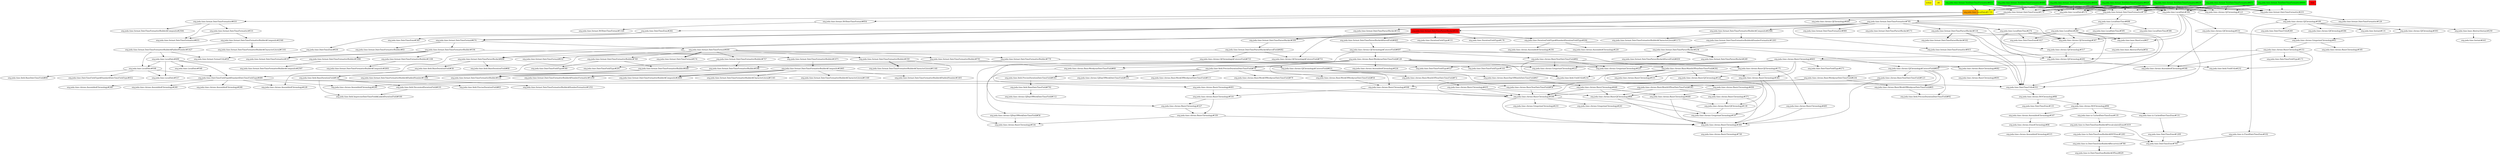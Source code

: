 digraph enhanced {
	"ochiai" [style=striped shape=box fillcolor="yellow"];
	"d4" [style=striped shape=box fillcolor="yellow"];
	"org.joda.time.format.DateTimeParserBucket#332" [style=striped shape=box fillcolor="red"];
	"org.joda.time.format.TestDateTimeFormatter#458" [style=striped shape=box fillcolor="green"];
	"org.joda.time.format.TestDateTimeFormatter#426" [style=striped shape=box fillcolor="green"];
	"org.joda.time.format.TestDateTimeFormatter#438" [style=striped shape=box fillcolor="green"];
	"real" [style=striped shape=box fillcolor="red"];
	"org.joda.time.format.TestDateTimeFormatter#452" [style=striped shape=box fillcolor="green"];
	"org.joda.time.format.TestDateTimeFormatter#464" [style=striped shape=box fillcolor="green"];
	"org.joda.time.LocalDate#1735" [style=striped shape=box fillcolor="orange:yellow"];
	"org.joda.time.format.TestDateTimeFormatter#432" [style=striped shape=box fillcolor="green"];
	"org.joda.time.format.TestDateTimeFormatter#488" [style=striped shape=box fillcolor="green"];
	"org.joda.time.format.DateTimeFormat#674" -> "org.joda.time.format.DateTimeFormat#400";
	"org.joda.time.chrono.BasicChronology#339" -> "org.joda.time.chrono.BasicChronology#534";
	"org.joda.time.chrono.BasicWeekyearDateTimeField#128" -> "org.joda.time.chrono.BasicChronology#534";
	"org.joda.time.chrono.GJDayOfWeekDateTimeField#56" -> "org.joda.time.chrono.BasicChronology#534";
	"org.joda.time.chrono.GJChronology#393" -> "org.joda.time.chrono.GregorianChronology#45";
	"org.joda.time.chrono.GJChronology#331" -> "org.joda.time.chrono.GregorianChronology#45";
	"org.joda.time.format.DateTimeFormatter#795" -> "org.joda.time.format.DateTimeParserBucket#173";
	"org.joda.time.field.PreciseDurationDateTimeField#163" -> "org.joda.time.field.BaseDateTimeField#792";
	"org.joda.time.field.PreciseDurationDateTimeField#78" -> "org.joda.time.field.FieldUtils#214";
	"org.joda.time.chrono.BasicMonthOfYearDateTimeField#292" -> "org.joda.time.field.FieldUtils#214";
	"org.joda.time.chrono.BasicYearDateTimeField#82" -> "org.joda.time.field.FieldUtils#214";
	"org.joda.time.chrono.BasicWeekyearDateTimeField#128" -> "org.joda.time.field.FieldUtils#214";
	"org.joda.time.chrono.GJChronology$CutoverField#851" -> "org.joda.time.chrono.BasicYearDateTimeField#123";
	"org.joda.time.chrono.GJChronology$CutoverField#697" -> "org.joda.time.chrono.BasicWeekyearDateTimeField#128";
	"org.joda.time.chrono.GJChronology$CutoverField#697" -> "org.joda.time.field.PreciseDurationDateTimeField#78";
	"org.joda.time.chrono.BasicWeekyearDateTimeField#128" -> "org.joda.time.field.PreciseDurationDateTimeField#78";
	"org.joda.time.chrono.AssembledChronology#107" -> "org.joda.time.chrono.ZonedChronology#86";
	"org.joda.time.chrono.GJChronology#293" -> "org.joda.time.chrono.AssembledChronology#308";
	"org.joda.time.chrono.BasicChronology#153" -> "org.joda.time.chrono.AssembledChronology#308";
	"org.joda.time.chrono.GJChronology#331" -> "org.joda.time.chrono.AssembledChronology#308";
	"org.joda.time.format.DateTimeFormat#400" -> "org.joda.time.format.DateTimeFormatterBuilder#791";
	"org.joda.time.chrono.BasicChronology#603" -> "org.joda.time.DateTimeFieldType#327";
	"org.joda.time.format.DateTimeFormatterBuilder#791" -> "org.joda.time.DateTimeFieldType#327";
	"org.joda.time.format.DateTimeFormatter#531" -> "org.joda.time.format.DateTimeFormatterBuilder$Composite#2546";
	"org.joda.time.format.DateTimeParserBucket#118" -> "org.joda.time.format.DateTimeParserBucket#162" [style=bold];
	"org.joda.time.LocalDate#508" -> "org.joda.time.DateTimeFieldType$StandardDateTimeFieldType#480";
	"org.joda.time.format.DateTimeParserBucket#234" -> "org.joda.time.DateTimeFieldType$StandardDateTimeFieldType#480";
	"org.joda.time.LocalDate#490" -> "org.joda.time.DateTimeFieldType$StandardDateTimeFieldType#480";
	"org.joda.time.chrono.GJChronology#189" -> "org.joda.time.chrono.GJChronology#393";
	"org.joda.time.chrono.GJChronology$CutoverField#697" -> "org.joda.time.chrono.BasicYearDateTimeField#82";
	"org.joda.time.format.DateTimeFormatterBuilder$PaddedNumber#1427" -> "org.joda.time.LocalDate#490";
	"org.joda.time.chrono.ISOChronology#86" -> "org.joda.time.DateTimeZone#133";
	"org.joda.time.LocalDate#280" -> "org.joda.time.DateTimeZone#1027";
	"org.joda.time.LocalDateTime#274" -> "org.joda.time.DateTimeZone#1027";
	"org.joda.time.tz.CachedDateTimeZone#135" -> "org.joda.time.tz.DateTimeZoneBuilder$PrecalculatedZone#1619";
	"org.joda.time.chrono.GJChronology$CutoverField#631" -> "org.joda.time.chrono.BasicDayOfMonthDateTimeField#47";
	"org.joda.time.chrono.GJChronology$CutoverField#851" -> "org.joda.time.chrono.BasicWeekyearDateTimeField#234";
	"org.joda.time.format.DateTimeParserBucket#332" -> "org.joda.time.format.DateTimeParserBucket#399" [style=bold];
	"org.joda.time.chrono.BasicMonthOfYearDateTimeField#72" -> "org.joda.time.chrono.BasicChronology#435";
	"org.joda.time.chrono.BasicMonthOfYearDateTimeField#292" -> "org.joda.time.chrono.BasicChronology#551";
	"org.joda.time.chrono.BasicGJChronology#175" -> "org.joda.time.chrono.BasicChronology#551";
	"org.joda.time.format.DateTimeFormatter#795" -> "org.joda.time.format.DateTimeParserBucket#152";
	"org.joda.time.format.DateTimeFormatterBuilder#791" -> "org.joda.time.format.DateTimeFormatterBuilder#448";
	"org.joda.time.format.DateTimeFormatterBuilder#769" -> "org.joda.time.format.DateTimeFormatterBuilder#448";
	"org.joda.time.chrono.BasicChronology#153" -> "org.joda.time.field.FieldUtils#232";
	"org.joda.time.chrono.BasicChronology#603" -> "org.joda.time.field.FieldUtils#232";
	"org.joda.time.chrono.GJChronology#189" -> "org.joda.time.chrono.GJChronology#384";
	"org.joda.time.LocalDateTime#698" -> "org.joda.time.LocalDateTime#595";
	"org.joda.time.tz.DateTimeZoneBuilder$PrecalculatedZone#1619" -> "org.joda.time.DateTimeZone#705";
	"org.joda.time.tz.FixedDateTimeZone#102" -> "org.joda.time.DateTimeZone#705";
	"org.joda.time.DateTimeZone#1209" -> "org.joda.time.DateTimeZone#705";
	"org.joda.time.tz.DateTimeZoneBuilder$DSTZone#1283" -> "org.joda.time.DateTimeZone#705";
	"org.joda.time.format.DateTimeFormatterBuilder$Composite#2584" -> "org.joda.time.format.DateTimeFormatterBuilder$NumberFormatter#1263";
	"org.joda.time.format.DateTimeParserBucket#494" -> "org.joda.time.field.BaseDurationField#66";
	"org.joda.time.LocalDate#1735" -> "org.joda.time.format.DateTimeFormatter#610";
	"org.joda.time.format.DateTimeFormatterBuilder#396" -> "org.joda.time.format.DateTimeFormatterBuilder#336";
	"org.joda.time.format.DateTimeFormatterBuilder#359" -> "org.joda.time.format.DateTimeFormatterBuilder#336";
	"org.joda.time.format.DateTimeFormatterBuilder#448" -> "org.joda.time.format.DateTimeFormatterBuilder#336";
	"org.joda.time.format.DateTimeFormat#170" -> "org.joda.time.format.DateTimeFormat#674" [style=bold];
	"org.joda.time.LocalDate#508" -> "org.joda.time.DateTimeFieldType$StandardDateTimeFieldType#452";
	"org.joda.time.chrono.BasicWeekyearDateTimeField#128" -> "org.joda.time.chrono.BasicWeekyearDateTimeField#60";
	"org.joda.time.chrono.BasicChronology#682" -> "org.joda.time.chrono.BasicChronology#691";
	"org.joda.time.format.DateTimeFormat#674" -> "org.joda.time.format.DateTimeFormatterBuilder#104";
	"org.joda.time.format.DateTimeFormatterBuilder#104" -> "org.joda.time.format.DateTimeFormatterBuilder#1098";
	"org.joda.time.chrono.BasicMonthOfYearDateTimeField#292" -> "org.joda.time.chrono.BasicChronology#458";
	"org.joda.time.tz.DateTimeZoneBuilder$Recurrence#780" -> "org.joda.time.tz.DateTimeZoneBuilder$OfYear#629" [style=bold];
	"org.joda.time.chrono.BasicChronology#516" -> "org.joda.time.chrono.BasicChronology#339";
	"org.joda.time.chrono.BasicChronology#327" -> "org.joda.time.chrono.BasicChronology#339";
	"org.joda.time.format.TestDateTimeFormatter#458" -> "org.joda.time.format.DateTimeFormatter#759";
	"org.joda.time.format.TestDateTimeFormatter#426" -> "org.joda.time.format.DateTimeFormatter#759";
	"org.joda.time.format.TestDateTimeFormatter#438" -> "org.joda.time.format.DateTimeFormatter#759";
	"org.joda.time.format.TestDateTimeFormatter#452" -> "org.joda.time.format.DateTimeFormatter#759";
	"org.joda.time.format.TestDateTimeFormatter#464" -> "org.joda.time.format.DateTimeFormatter#759";
	"org.joda.time.format.TestDateTimeFormatter#432" -> "org.joda.time.format.DateTimeFormatter#759";
	"org.joda.time.format.TestDateTimeFormatter#488" -> "org.joda.time.format.DateTimeFormatter#759";
	"org.joda.time.format.TestDateTimeFormatter#458" -> "org.joda.time.LocalDate#1735";
	"org.joda.time.format.TestDateTimeFormatter#426" -> "org.joda.time.LocalDate#1735";
	"org.joda.time.format.TestDateTimeFormatter#438" -> "org.joda.time.LocalDate#1735";
	"org.joda.time.format.TestDateTimeFormatter#452" -> "org.joda.time.LocalDate#1735";
	"org.joda.time.format.TestDateTimeFormatter#464" -> "org.joda.time.LocalDate#1735";
	"org.joda.time.format.TestDateTimeFormatter#432" -> "org.joda.time.LocalDate#1735";
	"org.joda.time.format.TestDateTimeFormatter#488" -> "org.joda.time.LocalDate#1735";
	"org.joda.time.LocalDate#570" -> "org.joda.time.chrono.GJChronology#404";
	"org.joda.time.format.DateTimeFormatterBuilder$Composite#2465" -> "org.joda.time.format.DateTimeFormatterBuilder$PaddedNumber#1401";
	"org.joda.time.field.PreciseDurationDateTimeField#78" -> "org.joda.time.chrono.BasicWeekOfWeekyearDateTimeField#111";
	"org.joda.time.chrono.BasicMonthOfYearDateTimeField#343" -> "org.joda.time.chrono.BasicGJChronology#88";
	"org.joda.time.chrono.BasicChronology#435" -> "org.joda.time.chrono.BasicGJChronology#88";
	"org.joda.time.chrono.BasicChronology#458" -> "org.joda.time.chrono.BasicGJChronology#88";
	"org.joda.time.chrono.BasicChronology#448" -> "org.joda.time.chrono.BasicGJChronology#88";
	"org.joda.time.chrono.BasicChronology#603" -> "org.joda.time.chrono.BasicChronology#682";
	"org.joda.time.format.DateTimeFormatter#610" -> "org.joda.time.format.DateTimeFormatterBuilder$Composite#2504";
	"org.joda.time.format.DateTimeFormat#400" -> "org.joda.time.format.DateTimeFormat#574" [style=bold];
	"org.joda.time.chrono.BasicDayOfMonthDateTimeField#47" -> "org.joda.time.chrono.BasicChronology#448";
	"org.joda.time.chrono.BasicChronology#516" -> "org.joda.time.chrono.BasicChronology#327";
	"org.joda.time.chrono.BasicWeekyearDateTimeField#128" -> "org.joda.time.chrono.BasicChronology#327";
	"org.joda.time.format.DateTimeFormat#400" -> "org.joda.time.format.DateTimeFormatterBuilder#359";
	"org.joda.time.format.TestDateTimeFormatter#458" -> "org.joda.time.LocalDate#570";
	"org.joda.time.format.TestDateTimeFormatter#426" -> "org.joda.time.LocalDate#570";
	"org.joda.time.format.TestDateTimeFormatter#438" -> "org.joda.time.LocalDate#570";
	"org.joda.time.format.TestDateTimeFormatter#452" -> "org.joda.time.LocalDate#570";
	"org.joda.time.format.TestDateTimeFormatter#464" -> "org.joda.time.LocalDate#570";
	"org.joda.time.format.TestDateTimeFormatter#432" -> "org.joda.time.LocalDate#570";
	"org.joda.time.format.TestDateTimeFormatter#488" -> "org.joda.time.LocalDate#570";
	"org.joda.time.format.DateTimeFormatterBuilder$Composite#2465" -> "org.joda.time.format.DateTimeFormatterBuilder$NumberFormatter#1259";
	"org.joda.time.format.DateTimeFormatterBuilder$PaddedNumber#1427" -> "org.joda.time.format.FormatUtils#50";
	"org.joda.time.DateTimeZone#630" -> "org.joda.time.format.FormatUtils#50";
	"org.joda.time.format.DateTimeFormatterBuilder$PaddedNumber#1396" -> "org.joda.time.format.DateTimeFormatterBuilder$NumberFormatter#1252";
	"org.joda.time.chrono.BasicGJChronology#88" -> "org.joda.time.chrono.GregorianChronology#197";
	"org.joda.time.chrono.BasicGJChronology#120" -> "org.joda.time.chrono.GregorianChronology#197";
	"org.joda.time.chrono.BasicGJChronology#139" -> "org.joda.time.chrono.GregorianChronology#197";
	"org.joda.time.chrono.BasicChronology#399" -> "org.joda.time.chrono.GregorianChronology#197";
	"org.joda.time.base.AbstractInstant#259" -> "org.joda.time.Instant#243";
	"org.joda.time.format.DateTimeFormatterBuilder$Composite#2546" -> "org.joda.time.format.DateTimeFormatterBuilder$PaddedNumber#1427";
	"org.joda.time.chrono.GJChronology#189" -> "org.joda.time.Instant#131";
	"org.joda.time.LocalDate#490" -> "org.joda.time.LocalDate#548";
	"org.joda.time.LocalDate#508" -> "org.joda.time.field.BaseDateTimeField#69";
	"org.joda.time.format.DateTimeFormatterBuilder#104" -> "org.joda.time.format.DateTimeFormatterBuilder#1071";
	"org.joda.time.DateTimeZone#282" -> "org.joda.time.DateTimeZone#349";
	"org.joda.time.format.DateTimeFormatter#610" -> "org.joda.time.format.DateTimeFormatter#531";
	"org.joda.time.format.DateTimeFormatter#795" -> "org.joda.time.LocalDateTime#274";
	"org.joda.time.chrono.GJChronology$CutoverField#851" -> "org.joda.time.chrono.BasicWeekOfWeekyearDateTimeField#65";
	"org.joda.time.chrono.BasicWeekyearDateTimeField#234" -> "org.joda.time.chrono.BasicWeekOfWeekyearDateTimeField#65";
	"org.joda.time.chrono.GJChronology#123" -> "org.joda.time.chrono.GJChronology#189";
	"org.joda.time.chrono.GJChronology$CutoverField#851" -> "org.joda.time.field.PreciseDurationDateTimeField#92";
	"org.joda.time.chrono.BasicWeekOfWeekyearDateTimeField#65" -> "org.joda.time.field.PreciseDurationDateTimeField#92";
	"org.joda.time.chrono.BasicChronology#603" -> "org.joda.time.DateTimeFieldType#318";
	"org.joda.time.format.DateTimeFormatterBuilder#779" -> "org.joda.time.DateTimeFieldType#318";
	"org.joda.time.format.DateTimeFormatter#531" -> "org.joda.time.format.DateTimeFormatter#655";
	"org.joda.time.format.DateTimeFormatter#610" -> "org.joda.time.format.DateTimeFormatter#655";
	"org.joda.time.field.PreciseDurationDateTimeField#78" -> "org.joda.time.field.PreciseDurationDateTimeField#163";
	"org.joda.time.format.DateTimeFormatterBuilder#769" -> "org.joda.time.DateTimeFieldType#300";
	"org.joda.time.chrono.GJChronology$CutoverField#631" -> "org.joda.time.chrono.BasicYearDateTimeField#54";
	"org.joda.time.chrono.BasicYearDateTimeField#123" -> "org.joda.time.chrono.BasicYearDateTimeField#54";
	"org.joda.time.chrono.BasicChronology#458" -> "org.joda.time.chrono.BasicChronology#468";
	"org.joda.time.chrono.BasicChronology#448" -> "org.joda.time.chrono.BasicChronology#468";
	"org.joda.time.field.PreciseDurationDateTimeField#78" -> "org.joda.time.chrono.GJDayOfWeekDateTimeField#56";
	"org.joda.time.field.PreciseDurationDateTimeField#78" -> "org.joda.time.chrono.BasicWeekOfWeekyearDateTimeField#79";
	"org.joda.time.LocalDate#280" -> "org.joda.time.chrono.GJChronology#293";
	"org.joda.time.LocalDateTime#274" -> "org.joda.time.chrono.GJChronology#293";
	"org.joda.time.format.DateTimeParserBucket#118" -> "org.joda.time.chrono.GJChronology#293";
	"org.joda.time.chrono.GJChronology#317" -> "org.joda.time.chrono.GJChronology#293";
	"org.joda.time.format.DateTimeParserBucket$SavedField#465" -> "org.joda.time.chrono.GJChronology$CutoverField#697";
	"org.joda.time.LocalDate#508" -> "org.joda.time.LocalDate#557";
	"org.joda.time.LocalDate#490" -> "org.joda.time.LocalDate#557";
	"org.joda.time.chrono.BasicMonthOfYearDateTimeField#343" -> "org.joda.time.chrono.BasicChronology#371";
	"org.joda.time.chrono.BasicWeekyearDateTimeField#60" -> "org.joda.time.chrono.BasicChronology#493";
	"org.joda.time.format.DateTimeFormatter#795" -> "org.joda.time.format.DateTimeParserBucket#332";
	"org.joda.time.tz.CachedDateTimeZone#131" -> "org.joda.time.DateTimeZone#1209";
	"org.joda.time.format.DateTimeFormatterBuilder#757" -> "org.joda.time.DateTimeFieldType#291";
	"org.joda.time.tz.DateTimeZoneBuilder$PrecalculatedZone#1619" -> "org.joda.time.tz.DateTimeZoneBuilder$DSTZone#1283";
	"org.joda.time.chrono.BasicChronology#153" -> "org.joda.time.DateTimeFieldType#173";
	"org.joda.time.format.DateTimeFormatter#759" -> "org.joda.time.format.DateTimeFormatter#795";
	"org.joda.time.tz.DateTimeZoneBuilder$DSTZone#1283" -> "org.joda.time.tz.DateTimeZoneBuilder$Recurrence#780" [style=bold];
	"org.joda.time.DurationFieldType$StandardDurationFieldType#264" -> "org.joda.time.chrono.AssembledChronology#256";
	"org.joda.time.format.DateTimeParserBucket#332" -> "org.joda.time.DurationFieldType#178";
	"org.joda.time.chrono.BasicChronology#371" -> "org.joda.time.chrono.BasicChronology#360";
	"org.joda.time.chrono.BasicGJChronology#88" -> "org.joda.time.chrono.BasicChronology#360";
	"org.joda.time.chrono.BasicChronology#385" -> "org.joda.time.chrono.BasicChronology#360";
	"org.joda.time.chrono.BasicChronology#339" -> "org.joda.time.chrono.BasicChronology#360";
	"org.joda.time.chrono.BasicYearDateTimeField#123" -> "org.joda.time.chrono.BasicChronology#360";
	"org.joda.time.chrono.BasicChronology#468" -> "org.joda.time.chrono.BasicChronology#360";
	"org.joda.time.chrono.BasicChronology#485" -> "org.joda.time.chrono.BasicChronology#360";
	"org.joda.time.chrono.BasicChronology#399" -> "org.joda.time.chrono.BasicChronology#360";
	"org.joda.time.format.DateTimeFormatterBuilder#779" -> "org.joda.time.format.DateTimeFormatterBuilder#396";
	"org.joda.time.format.DateTimeFormatterBuilder#757" -> "org.joda.time.format.DateTimeFormatterBuilder#396";
	"org.joda.time.base.BaseLocal#47" -> "org.joda.time.base.AbstractPartial#54";
	"org.joda.time.chrono.BasicGJChronology#175" -> "org.joda.time.chrono.BasicChronology#485";
	"org.joda.time.DateTimeFieldType$StandardDateTimeFieldType#480" -> "org.joda.time.chrono.AssembledChronology#260";
	"org.joda.time.format.DateTimeParserBucket#234" -> "org.joda.time.format.DateTimeParserBucket$SavedField#450" [style=bold];
	"org.joda.time.field.PreciseDurationDateTimeField#78" -> "org.joda.time.chrono.BasicWeekOfWeekyearDateTimeField#54";
	"org.joda.time.DateTimeFieldType$StandardDateTimeFieldType#480" -> "org.joda.time.chrono.AssembledChronology#268";
	"org.joda.time.format.DateTimeFormatter#795" -> "org.joda.time.chrono.GJChronology#317";
	"org.joda.time.chrono.GJChronology#307" -> "org.joda.time.chrono.GJChronology#317";
	"org.joda.time.format.DateTimeFormatterBuilder$PaddedNumber#1427" -> "org.joda.time.LocalDate#508";
	"org.joda.time.LocalDate#490" -> "org.joda.time.LocalDate#508";
	"org.joda.time.chrono.GregorianChronology#45" -> "org.joda.time.chrono.BasicChronology#153";
	"org.joda.time.chrono.BasicYearDateTimeField#82" -> "org.joda.time.chrono.BasicGJChronology#175";
	"org.joda.time.chrono.BasicWeekyearDateTimeField#128" -> "org.joda.time.chrono.BasicGJChronology#175";
	"org.joda.time.chrono.GJChronology$CutoverField#851" -> "org.joda.time.chrono.BasicMonthOfYearDateTimeField#343";
	"org.joda.time.chrono.BasicChronology#508" -> "org.joda.time.chrono.BasicChronology#399";
	"org.joda.time.chrono.BasicChronology#493" -> "org.joda.time.chrono.BasicChronology#399";
	"org.joda.time.chrono.BasicMonthOfYearDateTimeField#292" -> "org.joda.time.chrono.BasicChronology#399";
	"org.joda.time.chrono.BasicGJChronology#175" -> "org.joda.time.chrono.BasicChronology#399";
	"org.joda.time.chrono.BasicMonthOfYearDateTimeField#343" -> "org.joda.time.chrono.BasicChronology#399";
	"org.joda.time.chrono.BasicYearDateTimeField#54" -> "org.joda.time.chrono.BasicChronology#399";
	"org.joda.time.chrono.BasicChronology#435" -> "org.joda.time.chrono.BasicChronology#399";
	"org.joda.time.chrono.BasicChronology#448" -> "org.joda.time.chrono.BasicChronology#399";
	"org.joda.time.chrono.ISOChronology#86" -> "org.joda.time.chrono.ISOChronology#96";
	"org.joda.time.format.DateTimeParserBucket#332" -> "org.joda.time.format.DateTimeParserBucket$SavedField#465";
	"org.joda.time.format.DateTimeFormatter#795" -> "org.joda.time.chrono.GJChronology#307";
	"org.joda.time.LocalDate#396" -> "org.joda.time.chrono.GJChronology#307";
	"org.joda.time.LocalDate#280" -> "org.joda.time.chrono.GJChronology#307";
	"org.joda.time.LocalDateTime#274" -> "org.joda.time.chrono.GJChronology#307";
	"org.joda.time.format.DateTimeParserBucket#118" -> "org.joda.time.chrono.GJChronology#307";
	"org.joda.time.format.DateTimeFormatterBuilder$Composite#2465" -> "org.joda.time.format.DateTimeFormatterBuilder$Composite#2609" [style=bold];
	"org.joda.time.chrono.BasicMonthOfYearDateTimeField#292" -> "org.joda.time.chrono.BasicChronology#385";
	"org.joda.time.chrono.BasicChronology#603" -> "org.joda.time.chrono.BasicChronology#385";
	"org.joda.time.chrono.BasicGJChronology#175" -> "org.joda.time.chrono.BasicChronology#385";
	"org.joda.time.DateTimeUtils#252" -> "org.joda.time.chrono.ISOChronology#86";
	"org.joda.time.DateTimeFieldType$StandardDateTimeFieldType#480" -> "org.joda.time.chrono.AssembledChronology#248";
	"org.joda.time.format.DateTimeFormatterBuilder#1108" -> "org.joda.time.format.DateTimeFormatterBuilder$Composite#2601";
	"org.joda.time.LocalDate#396" -> "org.joda.time.base.BaseLocal#47";
	"org.joda.time.LocalDate#280" -> "org.joda.time.base.BaseLocal#47";
	"org.joda.time.LocalDateTime#274" -> "org.joda.time.base.BaseLocal#47";
	"org.joda.time.format.DateTimeFormatterBuilder#104" -> "org.joda.time.format.DateTimeFormatter#107" [style=bold];
	"org.joda.time.chrono.GJChronology$CutoverField#631" -> "org.joda.time.chrono.BasicMonthOfYearDateTimeField#72";
	"org.joda.time.format.DateTimeParserBucket#332" -> "org.joda.time.DurationFieldType#151";
	"org.joda.time.format.DateTimeFormatter#795" -> "org.joda.time.format.DateTimeFormatter#900";
	"org.joda.time.DateTimeFieldType$StandardDateTimeFieldType#480" -> "org.joda.time.chrono.AssembledChronology#240";
	"org.joda.time.chrono.BasicWeekyearDateTimeField#234" -> "org.joda.time.chrono.AssembledChronology#240";
	"org.joda.time.chrono.ISOChronology#96" -> "org.joda.time.tz.CachedDateTimeZone#131";
	"org.joda.time.chrono.BasicChronology#399" -> "org.joda.time.chrono.GregorianChronology#233";
	"org.joda.time.chrono.GJChronology#189" -> "org.joda.time.base.AbstractInstant#259";
	"org.joda.time.format.DateTimeParserBucket#332" -> "org.joda.time.format.DateTimeParserBucket#494";
	"org.joda.time.format.DateTimeParserBucket$SavedField#482" -> "org.joda.time.format.DateTimeParserBucket#494";
	"org.joda.time.chrono.ISOChronology#96" -> "org.joda.time.tz.CachedDateTimeZone#135";
	"org.joda.time.format.DateTimeFormatter#795" -> "org.joda.time.DateTimeZone#282";
	"org.joda.time.format.DateTimeFormatter#795" -> "org.joda.time.format.DateTimeFormatter#915";
	"org.joda.time.field.PreciseDurationDateTimeField#78" -> "org.joda.time.chrono.GJDayOfWeekDateTimeField#103";
	"org.joda.time.format.DateTimeFormatter#795" -> "org.joda.time.format.DateTimeFormatterBuilder$Composite#2584";
	"org.joda.time.field.BaseDurationField#146" -> "org.joda.time.field.ImpreciseDateTimeField$LinkedDurationField#160";
	"org.joda.time.field.DecoratedDurationField#101" -> "org.joda.time.field.ImpreciseDateTimeField$LinkedDurationField#160";
	"org.joda.time.format.DateTimeParserBucket#399" -> "org.joda.time.format.DateTimeParserBucket$SavedField#482";
	"org.joda.time.LocalDateTime#698" -> "org.joda.time.LocalDate#280";
	"org.joda.time.format.DateTimeFormatterBuilder#1071" -> "org.joda.time.format.DateTimeFormatterBuilder$Composite#2465";
	"org.joda.time.chrono.BasicChronology#360" -> "org.joda.time.chrono.BasicChronology#738" [style=bold];
	"org.joda.time.format.TestDateTimeFormatter#458" -> "org.joda.time.chrono.GJChronology#123";
	"org.joda.time.format.TestDateTimeFormatter#426" -> "org.joda.time.chrono.GJChronology#123";
	"org.joda.time.format.TestDateTimeFormatter#438" -> "org.joda.time.chrono.GJChronology#123";
	"org.joda.time.format.TestDateTimeFormatter#452" -> "org.joda.time.chrono.GJChronology#123";
	"org.joda.time.format.TestDateTimeFormatter#464" -> "org.joda.time.chrono.GJChronology#123";
	"org.joda.time.format.TestDateTimeFormatter#432" -> "org.joda.time.chrono.GJChronology#123";
	"org.joda.time.format.TestDateTimeFormatter#488" -> "org.joda.time.chrono.GJChronology#123";
	"org.joda.time.format.DateTimeFormatter#759" -> "org.joda.time.LocalDateTime#698";
	"org.joda.time.chrono.BasicChronology#399" -> "org.joda.time.chrono.GregorianChronology#241";
	"org.joda.time.chrono.GJChronology$CutoverField#697" -> "org.joda.time.chrono.BasicMonthOfYearDateTimeField#292";
	"org.joda.time.chrono.BasicChronology#603" -> "org.joda.time.chrono.GregorianChronology#221";
	"org.joda.time.chrono.BasicYearDateTimeField#82" -> "org.joda.time.chrono.GregorianChronology#221";
	"org.joda.time.chrono.BasicWeekyearDateTimeField#128" -> "org.joda.time.chrono.GregorianChronology#221";
	"org.joda.time.format.TestDateTimeFormatter#458" -> "org.joda.time.format.DateTimeFormat#170";
	"org.joda.time.format.TestDateTimeFormatter#426" -> "org.joda.time.format.DateTimeFormat#170";
	"org.joda.time.format.TestDateTimeFormatter#438" -> "org.joda.time.format.DateTimeFormat#170";
	"org.joda.time.format.TestDateTimeFormatter#452" -> "org.joda.time.format.DateTimeFormat#170";
	"org.joda.time.format.TestDateTimeFormatter#464" -> "org.joda.time.format.DateTimeFormat#170";
	"org.joda.time.format.TestDateTimeFormatter#432" -> "org.joda.time.format.DateTimeFormat#170";
	"org.joda.time.format.TestDateTimeFormatter#488" -> "org.joda.time.format.DateTimeFormat#170";
	"org.joda.time.DateTimeFieldType$StandardDateTimeFieldType#480" -> "org.joda.time.chrono.AssembledChronology#228";
	"org.joda.time.LocalDate#280" -> "org.joda.time.chrono.AssembledChronology#228";
	"org.joda.time.chrono.ISOChronology#96" -> "org.joda.time.chrono.AssembledChronology#107";
	"org.joda.time.chrono.BasicMonthOfYearDateTimeField#292" -> "org.joda.time.chrono.BasicGJChronology#120";
	"org.joda.time.chrono.BasicChronology#603" -> "org.joda.time.chrono.BasicGJChronology#120";
	"org.joda.time.chrono.BasicChronology#603" -> "org.joda.time.chrono.GregorianChronology#225";
	"org.joda.time.chrono.BasicYearDateTimeField#82" -> "org.joda.time.chrono.GregorianChronology#225";
	"org.joda.time.chrono.BasicWeekyearDateTimeField#128" -> "org.joda.time.chrono.GregorianChronology#225";
	"org.joda.time.format.DateTimeFormatterBuilder$Composite#2465" -> "org.joda.time.format.DateTimeFormatterBuilder$CharacterLiteral#1145";
	"org.joda.time.format.DateTimeFormatterBuilder#359" -> "org.joda.time.format.DateTimeFormatterBuilder$CharacterLiteral#1140" [style=bold];
	"org.joda.time.format.DateTimeFormat#400" -> "org.joda.time.format.DateTimeFormatterBuilder#757";
	"org.joda.time.LocalDateTime#698" -> "org.joda.time.LocalDateTime#586";
	"org.joda.time.format.DateTimeParserBucket#332" -> "org.joda.time.chrono.GJChronology$CutoverField#751";
	"org.joda.time.format.DateTimeParserBucket$SavedField#482" -> "org.joda.time.chrono.GJChronology$CutoverField#751";
	"org.joda.time.LocalDate#490" -> "org.joda.time.chrono.GJChronology$CutoverField#631";
	"org.joda.time.chrono.BasicChronology#153" -> "org.joda.time.chrono.BasicChronology#603";
	"org.joda.time.format.DateTimeParserBucket$SavedField#482" -> "org.joda.time.chrono.GJChronology$CutoverField#755";
	"org.joda.time.format.ISODateTimeFormat#854" -> "org.joda.time.format.ISODateTimeFormat#1326";
	"org.joda.time.format.DateTimeFormatterBuilder#1098" -> "org.joda.time.format.DateTimeFormatterBuilder$Composite#2597";
	"org.joda.time.chrono.BasicWeekyearDateTimeField#128" -> "org.joda.time.chrono.AssembledChronology#224";
	"org.joda.time.format.DateTimeParserBucket#234" -> "org.joda.time.format.DateTimeParserBucket#249" [style=bold];
	"org.joda.time.DurationFieldType$StandardDurationFieldType#264" -> "org.joda.time.chrono.AssembledChronology#220";
	"org.joda.time.field.BaseDateTimeField#792" -> "org.joda.time.chrono.GJDayOfWeekDateTimeField#112";
	"org.joda.time.format.DateTimeParserBucket#332" -> "org.joda.time.DurationFieldType$StandardDurationFieldType#264";
	"org.joda.time.format.DateTimeFormatter#255" -> "org.joda.time.format.DateTimeFormatter#126";
	"org.joda.time.chrono.ZonedChronology#86" -> "org.joda.time.chrono.AssembledChronology#315";
	"org.joda.time.format.DateTimeFormatterBuilder$NumberFormatter#1263" -> "org.joda.time.format.DateTimeParserBucket#234";
	"org.joda.time.DateTimeFieldType$StandardDateTimeFieldType#480" -> "org.joda.time.DateTimeUtils#252";
	"org.joda.time.LocalDate#396" -> "org.joda.time.DateTimeUtils#252";
	"org.joda.time.LocalDate#280" -> "org.joda.time.DateTimeUtils#252";
	"org.joda.time.LocalDateTime#274" -> "org.joda.time.DateTimeUtils#252";
	"org.joda.time.format.DateTimeFormatter#915" -> "org.joda.time.DateTimeUtils#252";
	"org.joda.time.format.DateTimeParserBucket#118" -> "org.joda.time.DateTimeUtils#252";
	"org.joda.time.DurationFieldType$StandardDurationFieldType#264" -> "org.joda.time.DateTimeUtils#252";
	"org.joda.time.format.DateTimeFormatterBuilder$Composite#2584" -> "org.joda.time.format.DateTimeFormatterBuilder$CharacterLiteral#1173";
	"org.joda.time.chrono.BasicChronology#603" -> "org.joda.time.DateTimeFieldType#273";
	"org.joda.time.format.DateTimeFormat#400" -> "org.joda.time.format.DateTimeFormatterBuilder#769";
	"org.joda.time.format.TestDateTimeFormatter#458" -> "org.joda.time.format.DateTimeFormatter#255";
	"org.joda.time.format.TestDateTimeFormatter#426" -> "org.joda.time.format.DateTimeFormatter#255";
	"org.joda.time.format.TestDateTimeFormatter#438" -> "org.joda.time.format.DateTimeFormatter#255";
	"org.joda.time.format.TestDateTimeFormatter#452" -> "org.joda.time.format.DateTimeFormatter#255";
	"org.joda.time.format.TestDateTimeFormatter#464" -> "org.joda.time.format.DateTimeFormatter#255";
	"org.joda.time.format.TestDateTimeFormatter#432" -> "org.joda.time.format.DateTimeFormatter#255";
	"org.joda.time.format.TestDateTimeFormatter#488" -> "org.joda.time.format.DateTimeFormatter#255";
	"org.joda.time.format.DateTimeFormatterBuilder#104" -> "org.joda.time.format.DateTimeFormatterBuilder#1108";
	"org.joda.time.chrono.BasicChronology#508" -> "org.joda.time.chrono.BasicChronology#516";
	"org.joda.time.chrono.BasicChronology#493" -> "org.joda.time.chrono.BasicChronology#516";
	"org.joda.time.format.DateTimeFormatterBuilder$Composite#2465" -> "org.joda.time.format.DateTimeFormatterBuilder$CharacterLiteral#1169";
	"org.joda.time.format.DateTimeFormatter#795" -> "org.joda.time.format.DateTimeParserBucket#118";
	"org.joda.time.chrono.BasicChronology#371" -> "org.joda.time.chrono.BasicGJChronology#139";
	"org.joda.time.chrono.BasicChronology#385" -> "org.joda.time.chrono.BasicGJChronology#139";
	"org.joda.time.chrono.BasicChronology#468" -> "org.joda.time.chrono.BasicGJChronology#139";
	"org.joda.time.chrono.GregorianChronology#45" -> "org.joda.time.chrono.BasicChronology#185";
	"org.joda.time.format.DateTimeFormat#674" -> "org.joda.time.format.DateTimeFormatterBuilder#83";
	"org.joda.time.field.BaseDurationField#38" -> "org.joda.time.field.BaseDurationField#146";
	"org.joda.time.format.DateTimeFormatterBuilder$Composite#2546" -> "org.joda.time.format.DateTimeFormatterBuilder$CharacterLiteral#1161" [style=bold];
	"org.joda.time.chrono.GJChronology#189" -> "org.joda.time.DateTimeUtils#269";
	"org.joda.time.format.DateTimeFormat#400" -> "org.joda.time.format.DateTimeFormatterBuilder#779";
	"org.joda.time.format.DateTimeFormat#400" -> "org.joda.time.format.DateTimeFormat#632";
	"org.joda.time.chrono.BasicWeekyearDateTimeField#234" -> "org.joda.time.chrono.BasicChronology#508";
	"org.joda.time.chrono.BasicWeekOfWeekyearDateTimeField#54" -> "org.joda.time.chrono.BasicChronology#508";
	"org.joda.time.chrono.BasicWeekyearDateTimeField#128" -> "org.joda.time.chrono.BasicChronology#508";
	"org.joda.time.LocalDate#280" -> "org.joda.time.chrono.GJChronology$CutoverField#851";
	"org.joda.time.format.DateTimeParserBucket$SavedField#465" -> "org.joda.time.chrono.GJChronology$CutoverField#851";
	"org.joda.time.format.TestDateTimeFormatter#458" -> "org.joda.time.LocalDate#396";
	"org.joda.time.format.TestDateTimeFormatter#426" -> "org.joda.time.LocalDate#396";
	"org.joda.time.format.TestDateTimeFormatter#438" -> "org.joda.time.LocalDate#396";
	"org.joda.time.format.TestDateTimeFormatter#452" -> "org.joda.time.LocalDate#396";
	"org.joda.time.format.TestDateTimeFormatter#464" -> "org.joda.time.LocalDate#396";
	"org.joda.time.format.TestDateTimeFormatter#432" -> "org.joda.time.LocalDate#396";
	"org.joda.time.format.TestDateTimeFormatter#488" -> "org.joda.time.LocalDate#396";
	"org.joda.time.chrono.GJChronology#189" -> "org.joda.time.tz.FixedDateTimeZone#102";
	"org.joda.time.LocalDate#396" -> "org.joda.time.chrono.GJChronology#331";
	"org.joda.time.format.DateTimeFormatterBuilder#396" -> "org.joda.time.format.DateTimeFormatterBuilder$PaddedNumber#1396";
	"org.joda.time.format.DateTimeFormatterBuilder#448" -> "org.joda.time.format.DateTimeFormatterBuilder$PaddedNumber#1396";
	"org.joda.time.DateTimeZone#282" -> "org.joda.time.DateTimeZone#630";
	"org.joda.time.field.BaseDurationField#146" -> "org.joda.time.field.DecoratedDurationField#101";
	"org.joda.time.format.DateTimeParserBucket#494" -> "org.joda.time.field.BaseDurationField#38";
	"org.joda.time.LocalDate#1735" -> "org.joda.time.format.ISODateTimeFormat#854";
	"org.joda.time.field.BaseDurationField#146" -> "org.joda.time.field.PreciseDurationField#63";
}
